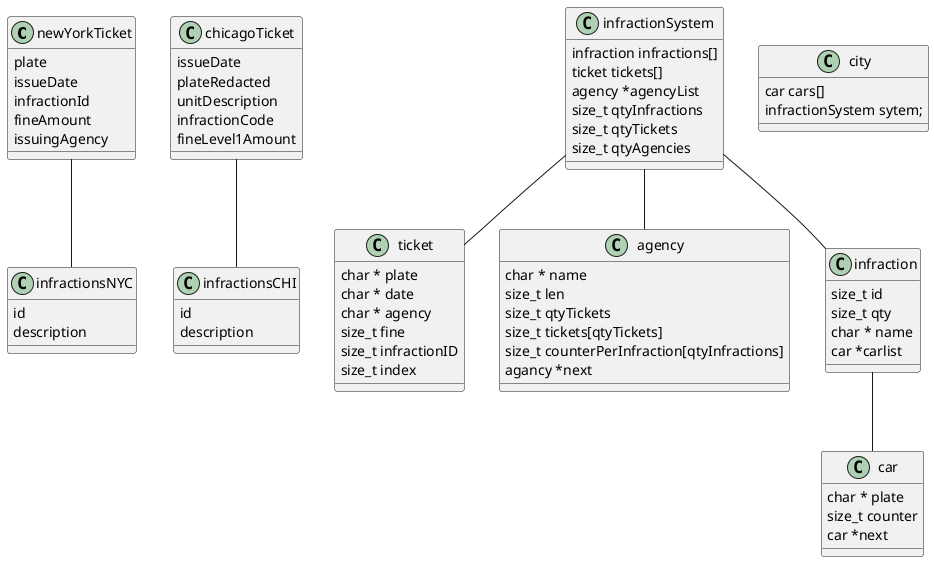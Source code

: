 @startuml

class newYorkTicket
{
    plate
    issueDate
    infractionId
    fineAmount
    issuingAgency
}

class infractionsNYC
{
    id
    description
}

class chicagoTicket
{
    issueDate
    plateRedacted
    unitDescription
    infractionCode
    fineLevel1Amount
}

class infractionsCHI
{
    id
    description
}

class ticket
{
    char * plate
    char * date
    char * agency
    size_t fine
    size_t infractionID
    size_t index
}

newYorkTicket -- infractionsNYC
chicagoTicket -- infractionsCHI

' Ideas
class city
{
    car cars[]
    infractionSystem sytem;
}

class car
{
    char * plate
    size_t counter
    car *next
}

class agency
{
    char * name
    size_t len
    'vector of positions for tickets in city
    size_t qtyTickets
    size_t tickets[qtyTickets]
    size_t counterPerInfraction[qtyInfractions]
    agancy *next
}

class infraction
{
    size_t id
    size_t qty
    char * name
    car *carlist
}

class infractionSystem
{
    infraction infractions[]
    ticket tickets[]
    agency *agencyList
    size_t qtyInfractions
    size_t qtyTickets
    size_t qtyAgencies
}

infractionSystem -- agency
infractionSystem -- ticket
infractionSystem -- infraction
infraction -- car

@enduml